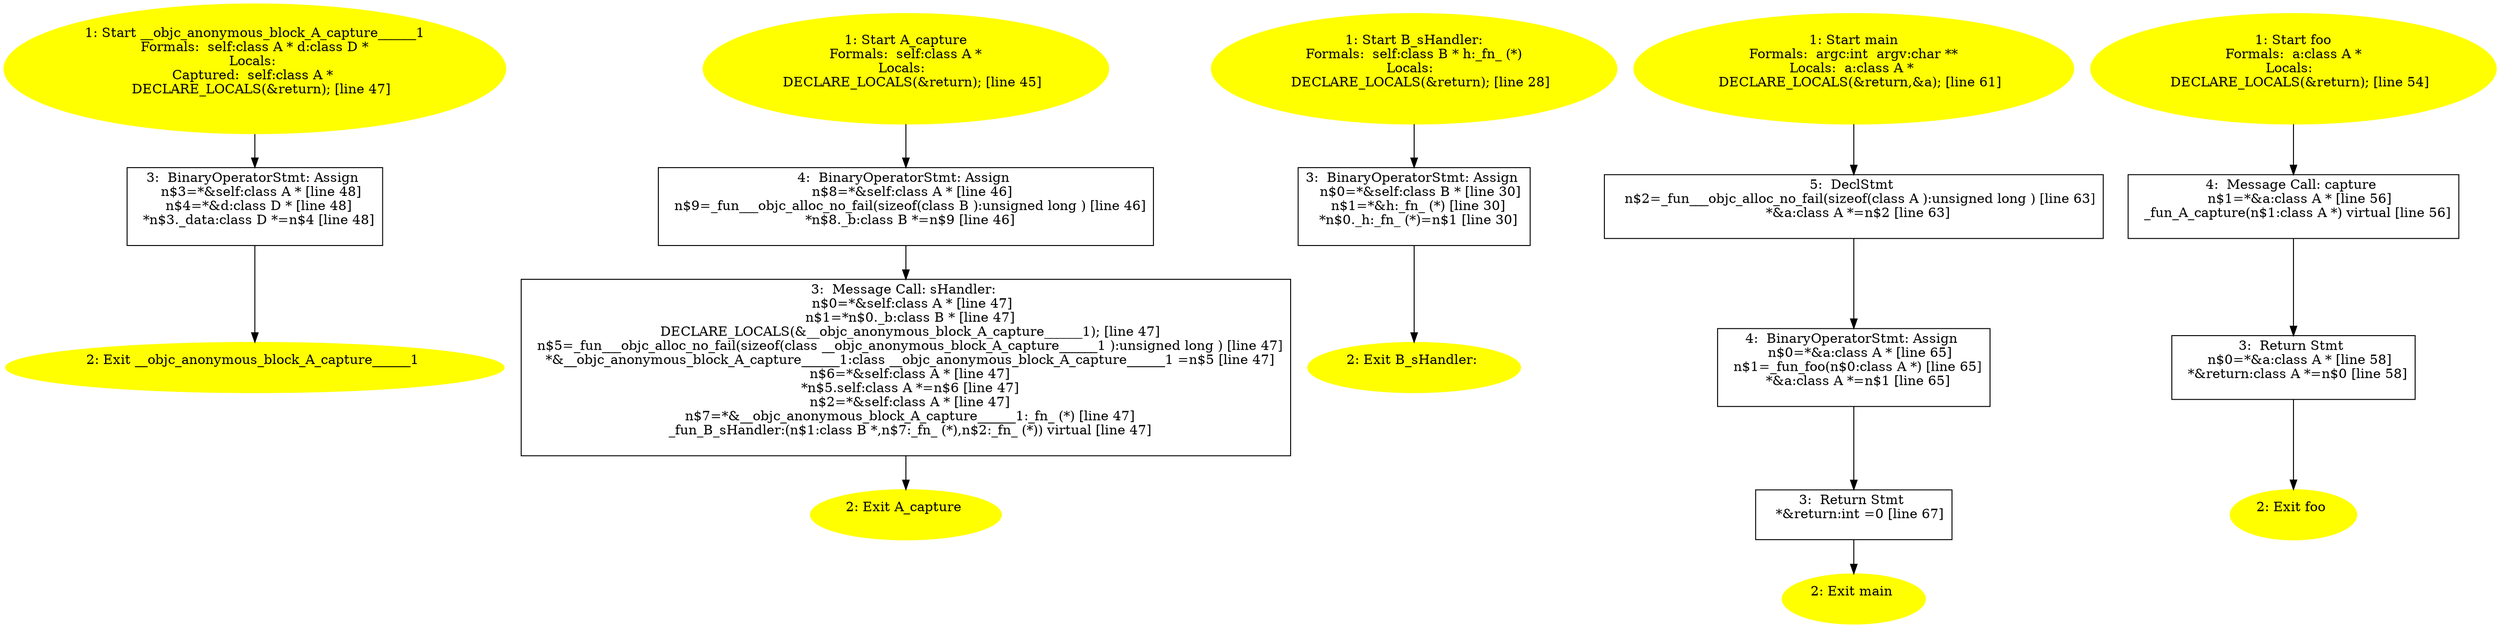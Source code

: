 /* @generated */
digraph iCFG {
"__objc_anonymous_block_A_capture______1.d90c81461d9f2b21a67db8a7dea413da_3" [label="3:  BinaryOperatorStmt: Assign \n   n$3=*&self:class A * [line 48]\n  n$4=*&d:class D * [line 48]\n  *n$3._data:class D *=n$4 [line 48]\n " shape="box"]
	

	 "__objc_anonymous_block_A_capture______1.d90c81461d9f2b21a67db8a7dea413da_3" -> "__objc_anonymous_block_A_capture______1.d90c81461d9f2b21a67db8a7dea413da_2" ;
"__objc_anonymous_block_A_capture______1.d90c81461d9f2b21a67db8a7dea413da_2" [label="2: Exit __objc_anonymous_block_A_capture______1 \n  " color=yellow style=filled]
	

"__objc_anonymous_block_A_capture______1.d90c81461d9f2b21a67db8a7dea413da_1" [label="1: Start __objc_anonymous_block_A_capture______1\nFormals:  self:class A * d:class D *\nLocals: \nCaptured:  self:class A * \n   DECLARE_LOCALS(&return); [line 47]\n " color=yellow style=filled]
	

	 "__objc_anonymous_block_A_capture______1.d90c81461d9f2b21a67db8a7dea413da_1" -> "__objc_anonymous_block_A_capture______1.d90c81461d9f2b21a67db8a7dea413da_3" ;
"A_captureinstance.78144fd72a742a61b200205aeb8e703f_4" [label="4:  BinaryOperatorStmt: Assign \n   n$8=*&self:class A * [line 46]\n  n$9=_fun___objc_alloc_no_fail(sizeof(class B ):unsigned long ) [line 46]\n  *n$8._b:class B *=n$9 [line 46]\n " shape="box"]
	

	 "A_captureinstance.78144fd72a742a61b200205aeb8e703f_4" -> "A_captureinstance.78144fd72a742a61b200205aeb8e703f_3" ;
"A_captureinstance.78144fd72a742a61b200205aeb8e703f_3" [label="3:  Message Call: sHandler: \n   n$0=*&self:class A * [line 47]\n  n$1=*n$0._b:class B * [line 47]\n  DECLARE_LOCALS(&__objc_anonymous_block_A_capture______1); [line 47]\n  n$5=_fun___objc_alloc_no_fail(sizeof(class __objc_anonymous_block_A_capture______1 ):unsigned long ) [line 47]\n  *&__objc_anonymous_block_A_capture______1:class __objc_anonymous_block_A_capture______1 =n$5 [line 47]\n  n$6=*&self:class A * [line 47]\n  *n$5.self:class A *=n$6 [line 47]\n  n$2=*&self:class A * [line 47]\n  n$7=*&__objc_anonymous_block_A_capture______1:_fn_ (*) [line 47]\n  _fun_B_sHandler:(n$1:class B *,n$7:_fn_ (*),n$2:_fn_ (*)) virtual [line 47]\n " shape="box"]
	

	 "A_captureinstance.78144fd72a742a61b200205aeb8e703f_3" -> "A_captureinstance.78144fd72a742a61b200205aeb8e703f_2" ;
"A_captureinstance.78144fd72a742a61b200205aeb8e703f_2" [label="2: Exit A_capture \n  " color=yellow style=filled]
	

"A_captureinstance.78144fd72a742a61b200205aeb8e703f_1" [label="1: Start A_capture\nFormals:  self:class A *\nLocals:  \n   DECLARE_LOCALS(&return); [line 45]\n " color=yellow style=filled]
	

	 "A_captureinstance.78144fd72a742a61b200205aeb8e703f_1" -> "A_captureinstance.78144fd72a742a61b200205aeb8e703f_4" ;
"B_sHandler:instance.fa51c4ce9300778ce59ef012df56a622_3" [label="3:  BinaryOperatorStmt: Assign \n   n$0=*&self:class B * [line 30]\n  n$1=*&h:_fn_ (*) [line 30]\n  *n$0._h:_fn_ (*)=n$1 [line 30]\n " shape="box"]
	

	 "B_sHandler:instance.fa51c4ce9300778ce59ef012df56a622_3" -> "B_sHandler:instance.fa51c4ce9300778ce59ef012df56a622_2" ;
"B_sHandler:instance.fa51c4ce9300778ce59ef012df56a622_2" [label="2: Exit B_sHandler: \n  " color=yellow style=filled]
	

"B_sHandler:instance.fa51c4ce9300778ce59ef012df56a622_1" [label="1: Start B_sHandler:\nFormals:  self:class B * h:_fn_ (*)\nLocals:  \n   DECLARE_LOCALS(&return); [line 28]\n " color=yellow style=filled]
	

	 "B_sHandler:instance.fa51c4ce9300778ce59ef012df56a622_1" -> "B_sHandler:instance.fa51c4ce9300778ce59ef012df56a622_3" ;
"main.fad58de7366495db4650cfefac2fcd61_5" [label="5:  DeclStmt \n   n$2=_fun___objc_alloc_no_fail(sizeof(class A ):unsigned long ) [line 63]\n  *&a:class A *=n$2 [line 63]\n " shape="box"]
	

	 "main.fad58de7366495db4650cfefac2fcd61_5" -> "main.fad58de7366495db4650cfefac2fcd61_4" ;
"main.fad58de7366495db4650cfefac2fcd61_4" [label="4:  BinaryOperatorStmt: Assign \n   n$0=*&a:class A * [line 65]\n  n$1=_fun_foo(n$0:class A *) [line 65]\n  *&a:class A *=n$1 [line 65]\n " shape="box"]
	

	 "main.fad58de7366495db4650cfefac2fcd61_4" -> "main.fad58de7366495db4650cfefac2fcd61_3" ;
"main.fad58de7366495db4650cfefac2fcd61_3" [label="3:  Return Stmt \n   *&return:int =0 [line 67]\n " shape="box"]
	

	 "main.fad58de7366495db4650cfefac2fcd61_3" -> "main.fad58de7366495db4650cfefac2fcd61_2" ;
"main.fad58de7366495db4650cfefac2fcd61_2" [label="2: Exit main \n  " color=yellow style=filled]
	

"main.fad58de7366495db4650cfefac2fcd61_1" [label="1: Start main\nFormals:  argc:int  argv:char **\nLocals:  a:class A * \n   DECLARE_LOCALS(&return,&a); [line 61]\n " color=yellow style=filled]
	

	 "main.fad58de7366495db4650cfefac2fcd61_1" -> "main.fad58de7366495db4650cfefac2fcd61_5" ;
"foo.acbd18db4cc2f85cedef654fccc4a4d8_4" [label="4:  Message Call: capture \n   n$1=*&a:class A * [line 56]\n  _fun_A_capture(n$1:class A *) virtual [line 56]\n " shape="box"]
	

	 "foo.acbd18db4cc2f85cedef654fccc4a4d8_4" -> "foo.acbd18db4cc2f85cedef654fccc4a4d8_3" ;
"foo.acbd18db4cc2f85cedef654fccc4a4d8_3" [label="3:  Return Stmt \n   n$0=*&a:class A * [line 58]\n  *&return:class A *=n$0 [line 58]\n " shape="box"]
	

	 "foo.acbd18db4cc2f85cedef654fccc4a4d8_3" -> "foo.acbd18db4cc2f85cedef654fccc4a4d8_2" ;
"foo.acbd18db4cc2f85cedef654fccc4a4d8_2" [label="2: Exit foo \n  " color=yellow style=filled]
	

"foo.acbd18db4cc2f85cedef654fccc4a4d8_1" [label="1: Start foo\nFormals:  a:class A *\nLocals:  \n   DECLARE_LOCALS(&return); [line 54]\n " color=yellow style=filled]
	

	 "foo.acbd18db4cc2f85cedef654fccc4a4d8_1" -> "foo.acbd18db4cc2f85cedef654fccc4a4d8_4" ;
}
